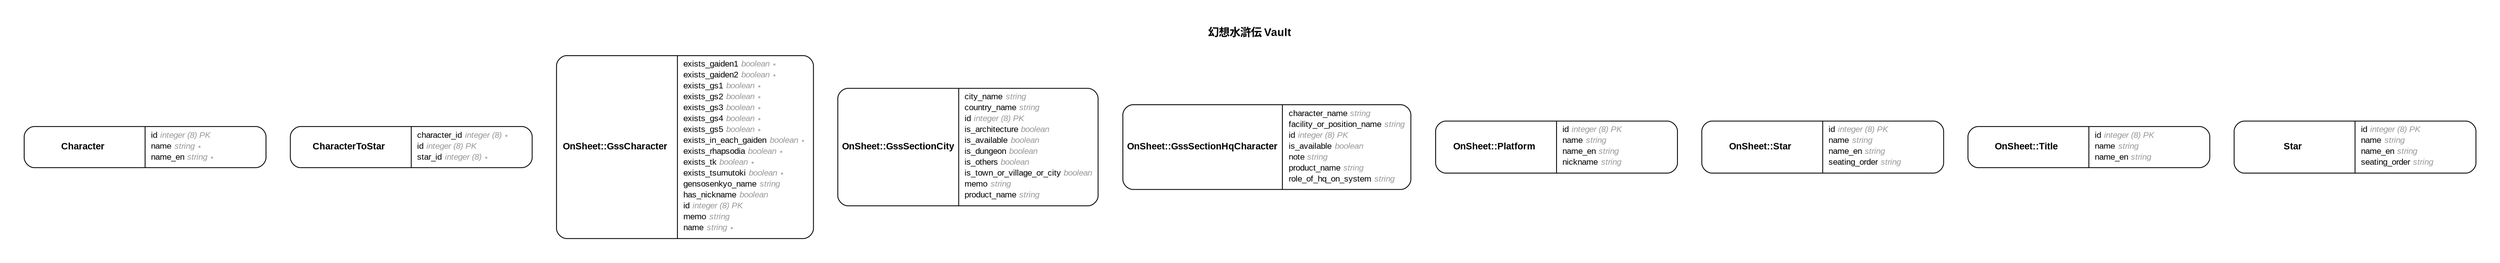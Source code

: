 digraph Vault {
rankdir = "LR";
ranksep = "0.5";
nodesep = "0.4";
pad = "0.4,0.4";
margin = "0,0";
concentrate = "true";
labelloc = "t";
fontsize = "13";
fontname = "Arial Bold";
splines = "spline";
node[ shape  =  "Mrecord" , fontsize  =  "10" , fontname  =  "Arial" , margin  =  "0.07,0.05" , penwidth  =  "1.0"];
edge[ fontname  =  "Arial" , fontsize  =  "7" , dir  =  "both" , arrowsize  =  "0.9" , penwidth  =  "1.0" , labelangle  =  "32" , labeldistance  =  "1.8"];
rankdir = "TB";
label = "幻想水滸伝 Vault\n\n";
splines = "spline";
m_Character [label = <<table border="0" align="center" cellspacing="0.5" cellpadding="0" width="134">
  <tr><td align="center" valign="bottom" width="130"><font face="Arial Bold" point-size="11">Character</font></td></tr>
</table>
|
<table border="0" align="left" cellspacing="2" cellpadding="0" width="134">
  <tr><td align="left" width="130" port="id">id <font face="Arial Italic" color="grey60">integer (8) PK</font></td></tr>
  <tr><td align="left" width="130" port="name">name <font face="Arial Italic" color="grey60">string ∗</font></td></tr>
  <tr><td align="left" width="130" port="name_en">name_en <font face="Arial Italic" color="grey60">string ∗</font></td></tr>
</table>
>];
m_CharacterToStar [label = <<table border="0" align="center" cellspacing="0.5" cellpadding="0" width="134">
  <tr><td align="center" valign="bottom" width="130"><font face="Arial Bold" point-size="11">CharacterToStar</font></td></tr>
</table>
|
<table border="0" align="left" cellspacing="2" cellpadding="0" width="134">
  <tr><td align="left" width="130" port="character_id">character_id <font face="Arial Italic" color="grey60">integer (8) ∗</font></td></tr>
  <tr><td align="left" width="130" port="id">id <font face="Arial Italic" color="grey60">integer (8) PK</font></td></tr>
  <tr><td align="left" width="130" port="star_id">star_id <font face="Arial Italic" color="grey60">integer (8) ∗</font></td></tr>
</table>
>];
"m_OnSheet::GssCharacter" [label = <<table border="0" align="center" cellspacing="0.5" cellpadding="0" width="134">
  <tr><td align="center" valign="bottom" width="130"><font face="Arial Bold" point-size="11">OnSheet::GssCharacter</font></td></tr>
</table>
|
<table border="0" align="left" cellspacing="2" cellpadding="0" width="134">
  <tr><td align="left" width="130" port="exists_gaiden1">exists_gaiden1 <font face="Arial Italic" color="grey60">boolean ∗</font></td></tr>
  <tr><td align="left" width="130" port="exists_gaiden2">exists_gaiden2 <font face="Arial Italic" color="grey60">boolean ∗</font></td></tr>
  <tr><td align="left" width="130" port="exists_gs1">exists_gs1 <font face="Arial Italic" color="grey60">boolean ∗</font></td></tr>
  <tr><td align="left" width="130" port="exists_gs2">exists_gs2 <font face="Arial Italic" color="grey60">boolean ∗</font></td></tr>
  <tr><td align="left" width="130" port="exists_gs3">exists_gs3 <font face="Arial Italic" color="grey60">boolean ∗</font></td></tr>
  <tr><td align="left" width="130" port="exists_gs4">exists_gs4 <font face="Arial Italic" color="grey60">boolean ∗</font></td></tr>
  <tr><td align="left" width="130" port="exists_gs5">exists_gs5 <font face="Arial Italic" color="grey60">boolean ∗</font></td></tr>
  <tr><td align="left" width="130" port="exists_in_each_gaiden">exists_in_each_gaiden <font face="Arial Italic" color="grey60">boolean ∗</font></td></tr>
  <tr><td align="left" width="130" port="exists_rhapsodia">exists_rhapsodia <font face="Arial Italic" color="grey60">boolean ∗</font></td></tr>
  <tr><td align="left" width="130" port="exists_tk">exists_tk <font face="Arial Italic" color="grey60">boolean ∗</font></td></tr>
  <tr><td align="left" width="130" port="exists_tsumutoki">exists_tsumutoki <font face="Arial Italic" color="grey60">boolean ∗</font></td></tr>
  <tr><td align="left" width="130" port="gensosenkyo_name">gensosenkyo_name <font face="Arial Italic" color="grey60">string</font></td></tr>
  <tr><td align="left" width="130" port="has_nickname">has_nickname <font face="Arial Italic" color="grey60">boolean</font></td></tr>
  <tr><td align="left" width="130" port="id">id <font face="Arial Italic" color="grey60">integer (8) PK</font></td></tr>
  <tr><td align="left" width="130" port="memo">memo <font face="Arial Italic" color="grey60">string</font></td></tr>
  <tr><td align="left" width="130" port="name">name <font face="Arial Italic" color="grey60">string ∗</font></td></tr>
</table>
>];
"m_OnSheet::GssSectionCity" [label = <<table border="0" align="center" cellspacing="0.5" cellpadding="0" width="134">
  <tr><td align="center" valign="bottom" width="130"><font face="Arial Bold" point-size="11">OnSheet::GssSectionCity</font></td></tr>
</table>
|
<table border="0" align="left" cellspacing="2" cellpadding="0" width="134">
  <tr><td align="left" width="130" port="city_name">city_name <font face="Arial Italic" color="grey60">string</font></td></tr>
  <tr><td align="left" width="130" port="country_name">country_name <font face="Arial Italic" color="grey60">string</font></td></tr>
  <tr><td align="left" width="130" port="id">id <font face="Arial Italic" color="grey60">integer (8) PK</font></td></tr>
  <tr><td align="left" width="130" port="is_architecture">is_architecture <font face="Arial Italic" color="grey60">boolean</font></td></tr>
  <tr><td align="left" width="130" port="is_available">is_available <font face="Arial Italic" color="grey60">boolean</font></td></tr>
  <tr><td align="left" width="130" port="is_dungeon">is_dungeon <font face="Arial Italic" color="grey60">boolean</font></td></tr>
  <tr><td align="left" width="130" port="is_others">is_others <font face="Arial Italic" color="grey60">boolean</font></td></tr>
  <tr><td align="left" width="130" port="is_town_or_village_or_city">is_town_or_village_or_city <font face="Arial Italic" color="grey60">boolean</font></td></tr>
  <tr><td align="left" width="130" port="memo">memo <font face="Arial Italic" color="grey60">string</font></td></tr>
  <tr><td align="left" width="130" port="product_name">product_name <font face="Arial Italic" color="grey60">string</font></td></tr>
</table>
>];
"m_OnSheet::GssSectionHqCharacter" [label = <<table border="0" align="center" cellspacing="0.5" cellpadding="0" width="134">
  <tr><td align="center" valign="bottom" width="130"><font face="Arial Bold" point-size="11">OnSheet::GssSectionHqCharacter</font></td></tr>
</table>
|
<table border="0" align="left" cellspacing="2" cellpadding="0" width="134">
  <tr><td align="left" width="130" port="character_name">character_name <font face="Arial Italic" color="grey60">string</font></td></tr>
  <tr><td align="left" width="130" port="facility_or_position_name">facility_or_position_name <font face="Arial Italic" color="grey60">string</font></td></tr>
  <tr><td align="left" width="130" port="id">id <font face="Arial Italic" color="grey60">integer (8) PK</font></td></tr>
  <tr><td align="left" width="130" port="is_available">is_available <font face="Arial Italic" color="grey60">boolean</font></td></tr>
  <tr><td align="left" width="130" port="note">note <font face="Arial Italic" color="grey60">string</font></td></tr>
  <tr><td align="left" width="130" port="product_name">product_name <font face="Arial Italic" color="grey60">string</font></td></tr>
  <tr><td align="left" width="130" port="role_of_hq_on_system">role_of_hq_on_system <font face="Arial Italic" color="grey60">string</font></td></tr>
</table>
>];
"m_OnSheet::Platform" [label = <<table border="0" align="center" cellspacing="0.5" cellpadding="0" width="134">
  <tr><td align="center" valign="bottom" width="130"><font face="Arial Bold" point-size="11">OnSheet::Platform</font></td></tr>
</table>
|
<table border="0" align="left" cellspacing="2" cellpadding="0" width="134">
  <tr><td align="left" width="130" port="id">id <font face="Arial Italic" color="grey60">integer (8) PK</font></td></tr>
  <tr><td align="left" width="130" port="name">name <font face="Arial Italic" color="grey60">string</font></td></tr>
  <tr><td align="left" width="130" port="name_en">name_en <font face="Arial Italic" color="grey60">string</font></td></tr>
  <tr><td align="left" width="130" port="nickname">nickname <font face="Arial Italic" color="grey60">string</font></td></tr>
</table>
>];
"m_OnSheet::Star" [label = <<table border="0" align="center" cellspacing="0.5" cellpadding="0" width="134">
  <tr><td align="center" valign="bottom" width="130"><font face="Arial Bold" point-size="11">OnSheet::Star</font></td></tr>
</table>
|
<table border="0" align="left" cellspacing="2" cellpadding="0" width="134">
  <tr><td align="left" width="130" port="id">id <font face="Arial Italic" color="grey60">integer (8) PK</font></td></tr>
  <tr><td align="left" width="130" port="name">name <font face="Arial Italic" color="grey60">string</font></td></tr>
  <tr><td align="left" width="130" port="name_en">name_en <font face="Arial Italic" color="grey60">string</font></td></tr>
  <tr><td align="left" width="130" port="seating_order">seating_order <font face="Arial Italic" color="grey60">string</font></td></tr>
</table>
>];
"m_OnSheet::Title" [label = <<table border="0" align="center" cellspacing="0.5" cellpadding="0" width="134">
  <tr><td align="center" valign="bottom" width="130"><font face="Arial Bold" point-size="11">OnSheet::Title</font></td></tr>
</table>
|
<table border="0" align="left" cellspacing="2" cellpadding="0" width="134">
  <tr><td align="left" width="130" port="id">id <font face="Arial Italic" color="grey60">integer (8) PK</font></td></tr>
  <tr><td align="left" width="130" port="name">name <font face="Arial Italic" color="grey60">string</font></td></tr>
  <tr><td align="left" width="130" port="name_en">name_en <font face="Arial Italic" color="grey60">string</font></td></tr>
</table>
>];
m_Star [label = <<table border="0" align="center" cellspacing="0.5" cellpadding="0" width="134">
  <tr><td align="center" valign="bottom" width="130"><font face="Arial Bold" point-size="11">Star</font></td></tr>
</table>
|
<table border="0" align="left" cellspacing="2" cellpadding="0" width="134">
  <tr><td align="left" width="130" port="id">id <font face="Arial Italic" color="grey60">integer (8) PK</font></td></tr>
  <tr><td align="left" width="130" port="name">name <font face="Arial Italic" color="grey60">string</font></td></tr>
  <tr><td align="left" width="130" port="name_en">name_en <font face="Arial Italic" color="grey60">string</font></td></tr>
  <tr><td align="left" width="130" port="seating_order">seating_order <font face="Arial Italic" color="grey60">string</font></td></tr>
</table>
>];
}

